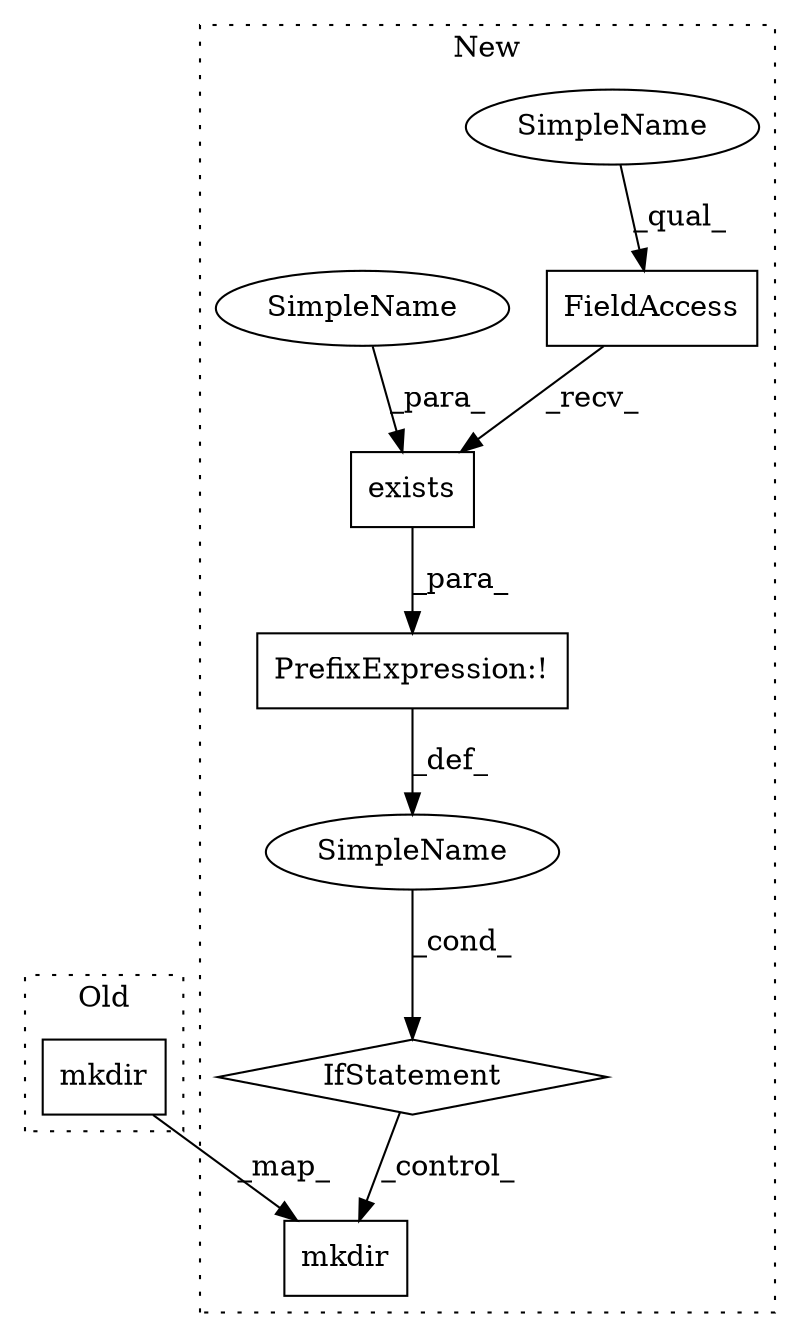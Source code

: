 digraph G {
subgraph cluster0 {
1 [label="mkdir" a="32" s="66903,66915" l="6,1" shape="box"];
label = "Old";
style="dotted";
}
subgraph cluster1 {
2 [label="mkdir" a="32" s="67120,67132" l="6,1" shape="box"];
3 [label="IfStatement" a="25" s="67080,67107" l="4,2" shape="diamond"];
4 [label="PrefixExpression:!" a="38" s="67084" l="1" shape="box"];
5 [label="SimpleName" a="42" s="" l="" shape="ellipse"];
6 [label="FieldAccess" a="22" s="67085" l="7" shape="box"];
7 [label="exists" a="32" s="67093,67106" l="7,1" shape="box"];
8 [label="SimpleName" a="42" s="67085" l="2" shape="ellipse"];
9 [label="SimpleName" a="42" s="67100" l="6" shape="ellipse"];
label = "New";
style="dotted";
}
1 -> 2 [label="_map_"];
3 -> 2 [label="_control_"];
4 -> 5 [label="_def_"];
5 -> 3 [label="_cond_"];
6 -> 7 [label="_recv_"];
7 -> 4 [label="_para_"];
8 -> 6 [label="_qual_"];
9 -> 7 [label="_para_"];
}